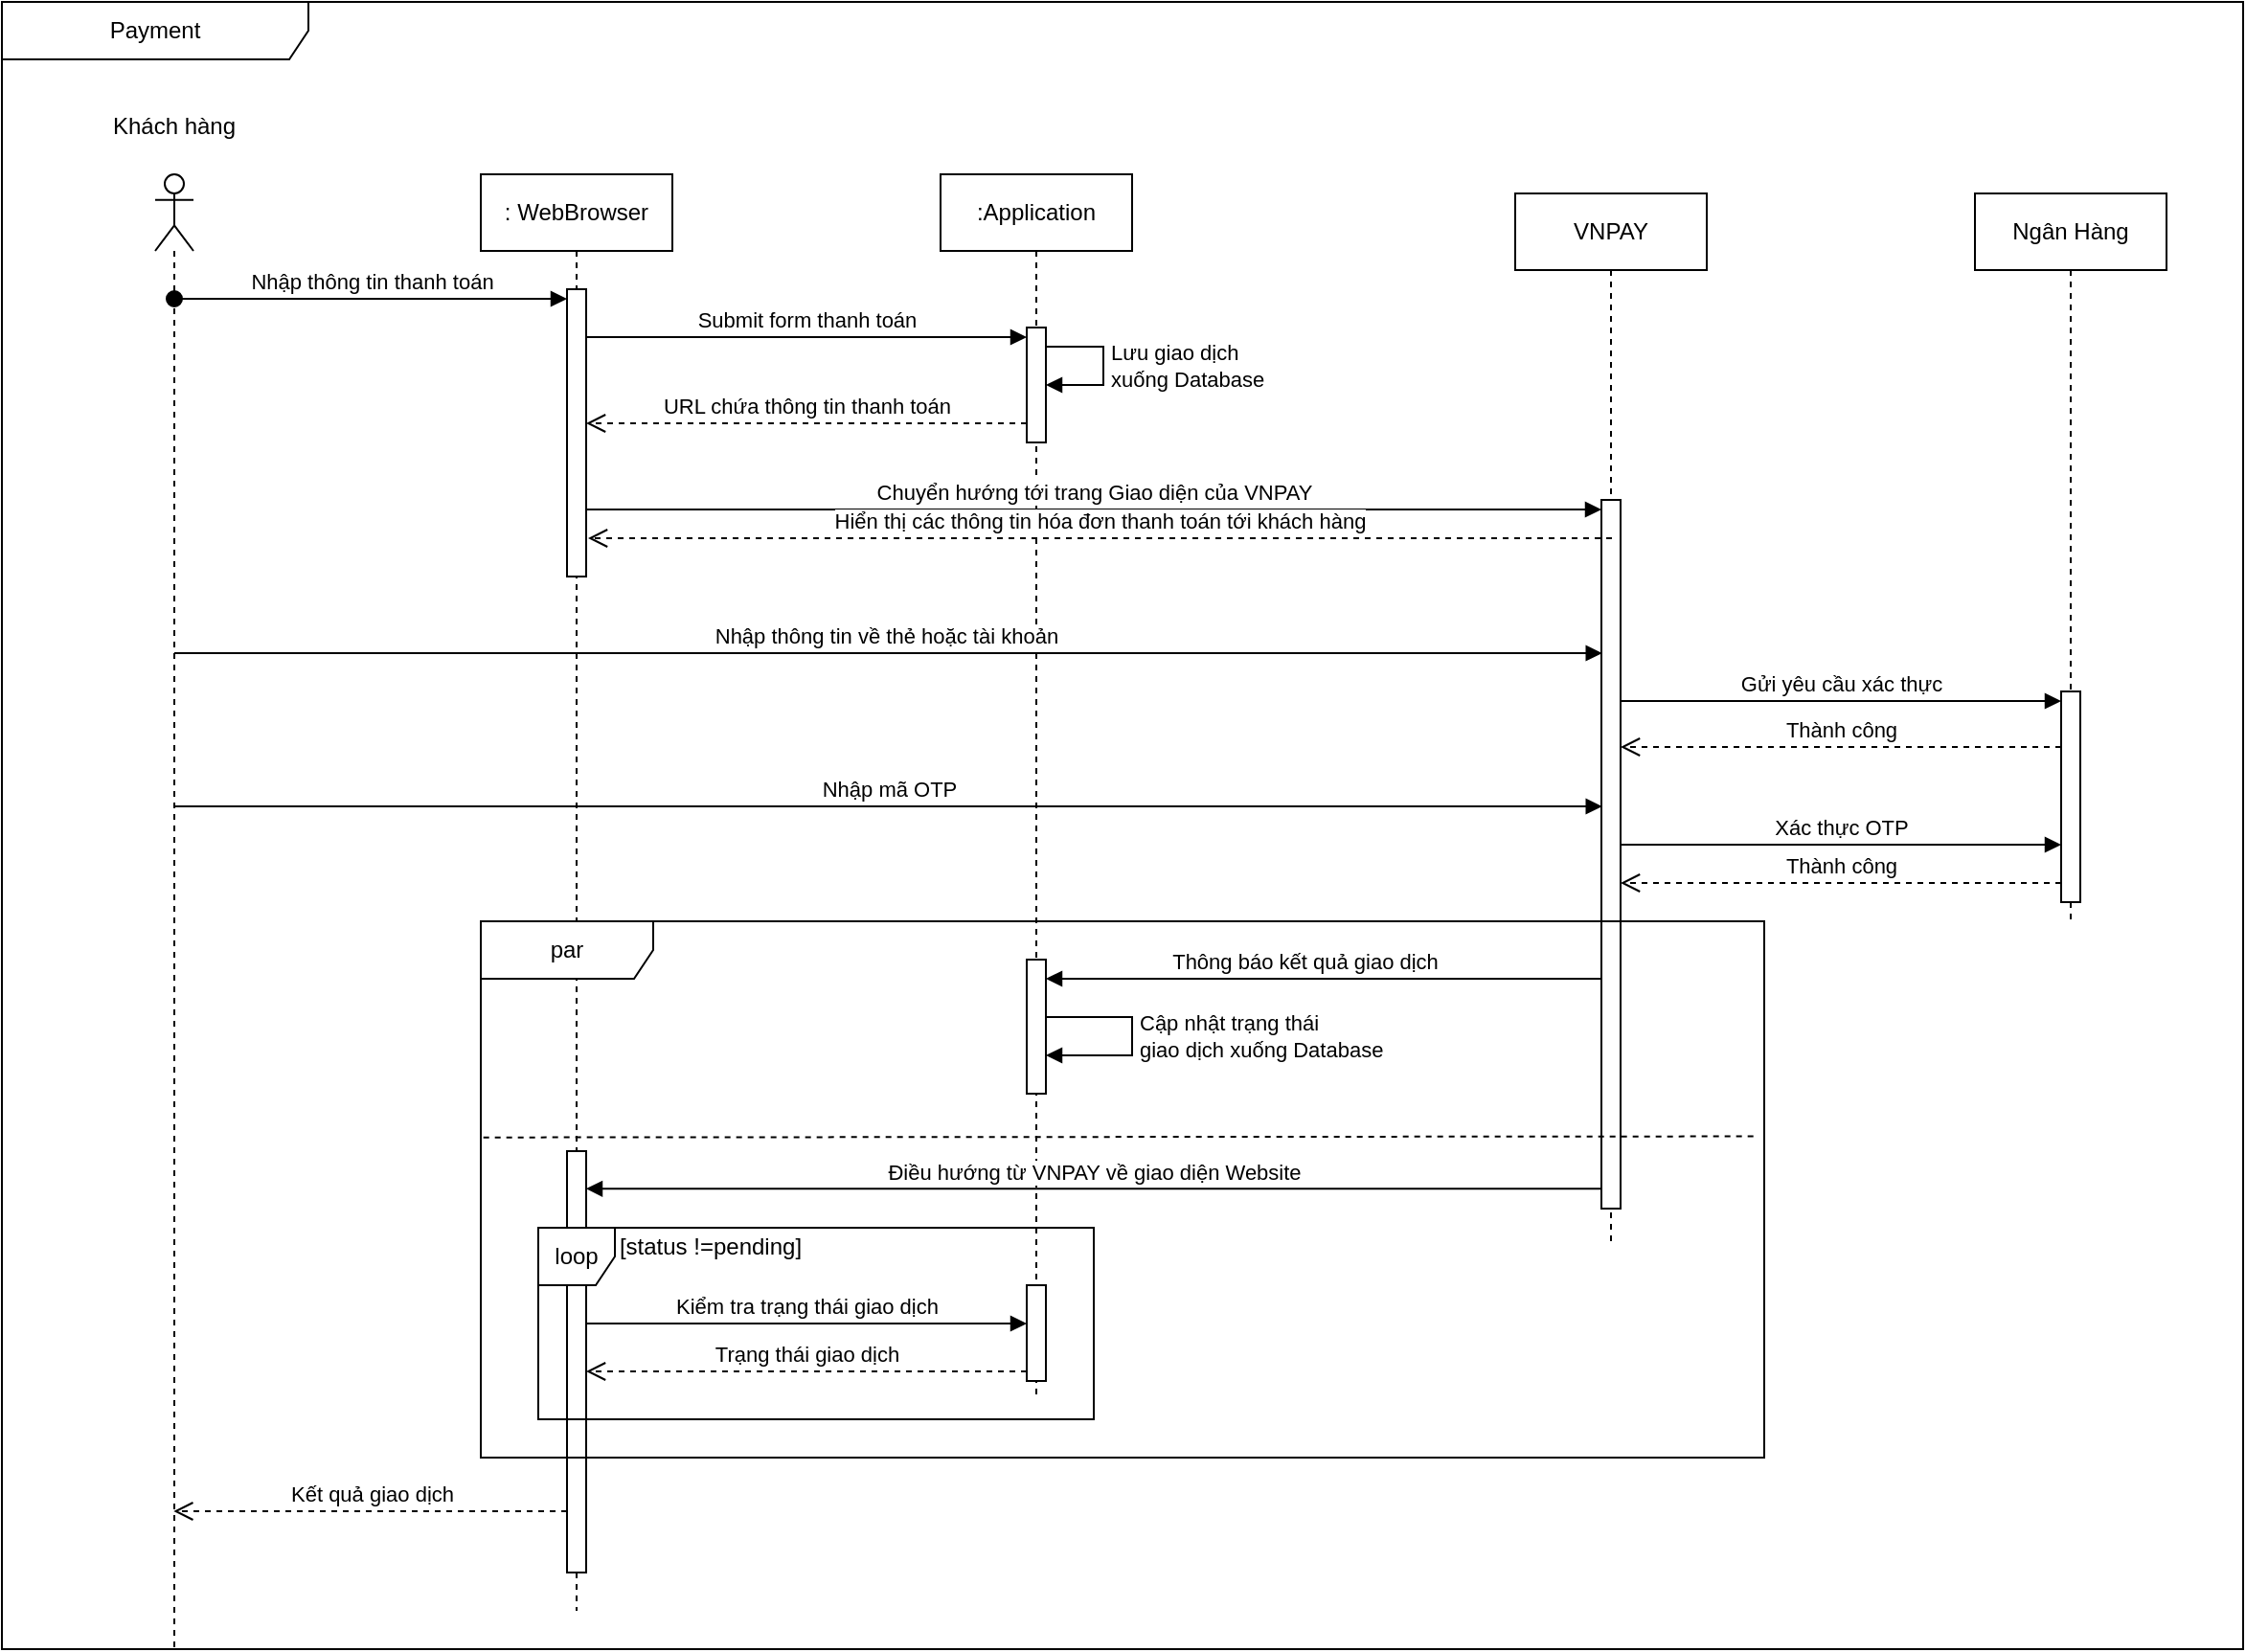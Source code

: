 <mxfile version="26.0.16">
  <diagram name="Page-1" id="2YBvvXClWsGukQMizWep">
    <mxGraphModel dx="1613" dy="776" grid="1" gridSize="10" guides="1" tooltips="1" connect="1" arrows="1" fold="1" page="1" pageScale="1" pageWidth="1600" pageHeight="1200" math="0" shadow="0">
      <root>
        <mxCell id="0" />
        <mxCell id="1" parent="0" />
        <mxCell id="XJS1gsRUVMk4cXpGDjSc-13" value=": WebBrowser" style="shape=umlLifeline;perimeter=lifelinePerimeter;whiteSpace=wrap;html=1;container=1;dropTarget=0;collapsible=0;recursiveResize=0;outlineConnect=0;portConstraint=eastwest;newEdgeStyle={&quot;edgeStyle&quot;:&quot;elbowEdgeStyle&quot;,&quot;elbow&quot;:&quot;vertical&quot;,&quot;curved&quot;:0,&quot;rounded&quot;:0};" vertex="1" parent="1">
          <mxGeometry x="480" y="190" width="100" height="750" as="geometry" />
        </mxCell>
        <mxCell id="XJS1gsRUVMk4cXpGDjSc-23" value="" style="html=1;points=[[0,0,0,0,5],[0,1,0,0,-5],[1,0,0,0,5],[1,1,0,0,-5]];perimeter=orthogonalPerimeter;outlineConnect=0;targetShapes=umlLifeline;portConstraint=eastwest;newEdgeStyle={&quot;curved&quot;:0,&quot;rounded&quot;:0};" vertex="1" parent="XJS1gsRUVMk4cXpGDjSc-13">
          <mxGeometry x="45" y="60" width="10" height="150" as="geometry" />
        </mxCell>
        <mxCell id="XJS1gsRUVMk4cXpGDjSc-68" value="" style="html=1;points=[[0,0,0,0,5],[0,1,0,0,-5],[1,0,0,0,5],[1,1,0,0,-5]];perimeter=orthogonalPerimeter;outlineConnect=0;targetShapes=umlLifeline;portConstraint=eastwest;newEdgeStyle={&quot;curved&quot;:0,&quot;rounded&quot;:0};" vertex="1" parent="XJS1gsRUVMk4cXpGDjSc-13">
          <mxGeometry x="45" y="510" width="10" height="220" as="geometry" />
        </mxCell>
        <mxCell id="XJS1gsRUVMk4cXpGDjSc-14" value=":Application" style="shape=umlLifeline;perimeter=lifelinePerimeter;whiteSpace=wrap;html=1;container=1;dropTarget=0;collapsible=0;recursiveResize=0;outlineConnect=0;portConstraint=eastwest;newEdgeStyle={&quot;edgeStyle&quot;:&quot;elbowEdgeStyle&quot;,&quot;elbow&quot;:&quot;vertical&quot;,&quot;curved&quot;:0,&quot;rounded&quot;:0};" vertex="1" parent="1">
          <mxGeometry x="720" y="190" width="100" height="640" as="geometry" />
        </mxCell>
        <mxCell id="XJS1gsRUVMk4cXpGDjSc-25" value="" style="html=1;points=[[0,0,0,0,5],[0,1,0,0,-5],[1,0,0,0,5],[1,1,0,0,-5]];perimeter=orthogonalPerimeter;outlineConnect=0;targetShapes=umlLifeline;portConstraint=eastwest;newEdgeStyle={&quot;curved&quot;:0,&quot;rounded&quot;:0};" vertex="1" parent="XJS1gsRUVMk4cXpGDjSc-14">
          <mxGeometry x="45" y="80" width="10" height="60" as="geometry" />
        </mxCell>
        <mxCell id="XJS1gsRUVMk4cXpGDjSc-29" value="Lưu giao dịch&lt;div&gt;xuống Database&lt;/div&gt;" style="html=1;align=left;spacingLeft=2;endArrow=block;rounded=0;edgeStyle=orthogonalEdgeStyle;curved=0;rounded=0;" edge="1" target="XJS1gsRUVMk4cXpGDjSc-25" parent="XJS1gsRUVMk4cXpGDjSc-14">
          <mxGeometry relative="1" as="geometry">
            <mxPoint x="55" y="90" as="sourcePoint" />
            <Array as="points">
              <mxPoint x="85" y="90" />
              <mxPoint x="85" y="110" />
            </Array>
            <mxPoint x="60" y="120" as="targetPoint" />
          </mxGeometry>
        </mxCell>
        <mxCell id="XJS1gsRUVMk4cXpGDjSc-62" value="" style="html=1;points=[[0,0,0,0,5],[0,1,0,0,-5],[1,0,0,0,5],[1,1,0,0,-5]];perimeter=orthogonalPerimeter;outlineConnect=0;targetShapes=umlLifeline;portConstraint=eastwest;newEdgeStyle={&quot;curved&quot;:0,&quot;rounded&quot;:0};" vertex="1" parent="XJS1gsRUVMk4cXpGDjSc-14">
          <mxGeometry x="45" y="410" width="10" height="70" as="geometry" />
        </mxCell>
        <mxCell id="XJS1gsRUVMk4cXpGDjSc-66" value="Cập nhật trạng thái&lt;div&gt;giao dịch xuống Database&lt;/div&gt;" style="html=1;align=left;spacingLeft=2;endArrow=block;rounded=0;edgeStyle=orthogonalEdgeStyle;curved=0;rounded=0;" edge="1" parent="XJS1gsRUVMk4cXpGDjSc-14">
          <mxGeometry relative="1" as="geometry">
            <mxPoint x="55" y="440" as="sourcePoint" />
            <Array as="points">
              <mxPoint x="100" y="440" />
              <mxPoint x="100" y="460" />
            </Array>
            <mxPoint x="55" y="460" as="targetPoint" />
            <mxPoint as="offset" />
          </mxGeometry>
        </mxCell>
        <mxCell id="XJS1gsRUVMk4cXpGDjSc-71" value="" style="html=1;points=[[0,0,0,0,5],[0,1,0,0,-5],[1,0,0,0,5],[1,1,0,0,-5]];perimeter=orthogonalPerimeter;outlineConnect=0;targetShapes=umlLifeline;portConstraint=eastwest;newEdgeStyle={&quot;curved&quot;:0,&quot;rounded&quot;:0};" vertex="1" parent="XJS1gsRUVMk4cXpGDjSc-14">
          <mxGeometry x="45" y="580" width="10" height="50" as="geometry" />
        </mxCell>
        <mxCell id="XJS1gsRUVMk4cXpGDjSc-15" value="VNPAY" style="shape=umlLifeline;perimeter=lifelinePerimeter;whiteSpace=wrap;html=1;container=1;dropTarget=0;collapsible=0;recursiveResize=0;outlineConnect=0;portConstraint=eastwest;newEdgeStyle={&quot;edgeStyle&quot;:&quot;elbowEdgeStyle&quot;,&quot;elbow&quot;:&quot;vertical&quot;,&quot;curved&quot;:0,&quot;rounded&quot;:0};" vertex="1" parent="1">
          <mxGeometry x="1020" y="200" width="100" height="550" as="geometry" />
        </mxCell>
        <mxCell id="XJS1gsRUVMk4cXpGDjSc-37" value="" style="html=1;points=[[0,0,0,0,5],[0,1,0,0,-5],[1,0,0,0,5],[1,1,0,0,-5]];perimeter=orthogonalPerimeter;outlineConnect=0;targetShapes=umlLifeline;portConstraint=eastwest;newEdgeStyle={&quot;curved&quot;:0,&quot;rounded&quot;:0};" vertex="1" parent="XJS1gsRUVMk4cXpGDjSc-15">
          <mxGeometry x="45" y="160" width="10" height="370" as="geometry" />
        </mxCell>
        <mxCell id="XJS1gsRUVMk4cXpGDjSc-47" value="Xác thực OTP" style="html=1;verticalAlign=bottom;endArrow=block;curved=0;rounded=0;" edge="1" parent="XJS1gsRUVMk4cXpGDjSc-15" target="XJS1gsRUVMk4cXpGDjSc-41">
          <mxGeometry relative="1" as="geometry">
            <mxPoint x="55" y="340" as="sourcePoint" />
            <mxPoint x="335" y="340" as="targetPoint" />
          </mxGeometry>
        </mxCell>
        <mxCell id="XJS1gsRUVMk4cXpGDjSc-16" value="Ngân Hàng" style="shape=umlLifeline;perimeter=lifelinePerimeter;whiteSpace=wrap;html=1;container=1;dropTarget=0;collapsible=0;recursiveResize=0;outlineConnect=0;portConstraint=eastwest;newEdgeStyle={&quot;edgeStyle&quot;:&quot;elbowEdgeStyle&quot;,&quot;elbow&quot;:&quot;vertical&quot;,&quot;curved&quot;:0,&quot;rounded&quot;:0};" vertex="1" parent="1">
          <mxGeometry x="1260" y="200" width="100" height="380" as="geometry" />
        </mxCell>
        <mxCell id="XJS1gsRUVMk4cXpGDjSc-41" value="" style="html=1;points=[[0,0,0,0,5],[0,1,0,0,-5],[1,0,0,0,5],[1,1,0,0,-5]];perimeter=orthogonalPerimeter;outlineConnect=0;targetShapes=umlLifeline;portConstraint=eastwest;newEdgeStyle={&quot;curved&quot;:0,&quot;rounded&quot;:0};" vertex="1" parent="XJS1gsRUVMk4cXpGDjSc-16">
          <mxGeometry x="45" y="260" width="10" height="110" as="geometry" />
        </mxCell>
        <mxCell id="XJS1gsRUVMk4cXpGDjSc-17" value="" style="shape=umlLifeline;perimeter=lifelinePerimeter;whiteSpace=wrap;html=1;container=1;dropTarget=0;collapsible=0;recursiveResize=0;outlineConnect=0;portConstraint=eastwest;newEdgeStyle={&quot;curved&quot;:0,&quot;rounded&quot;:0};participant=umlActor;" vertex="1" parent="1">
          <mxGeometry x="310" y="190" width="20" height="770" as="geometry" />
        </mxCell>
        <mxCell id="XJS1gsRUVMk4cXpGDjSc-24" value="Nhập thông tin thanh toán" style="html=1;verticalAlign=bottom;startArrow=oval;endArrow=block;startSize=8;curved=0;rounded=0;entryX=0;entryY=0;entryDx=0;entryDy=5;" edge="1" target="XJS1gsRUVMk4cXpGDjSc-23" parent="1" source="XJS1gsRUVMk4cXpGDjSc-17">
          <mxGeometry relative="1" as="geometry">
            <mxPoint x="660" y="75" as="sourcePoint" />
          </mxGeometry>
        </mxCell>
        <mxCell id="XJS1gsRUVMk4cXpGDjSc-27" value="Submit form thanh toán" style="html=1;verticalAlign=bottom;endArrow=block;curved=0;rounded=0;entryX=0;entryY=0;entryDx=0;entryDy=5;entryPerimeter=0;" edge="1" parent="1" source="XJS1gsRUVMk4cXpGDjSc-23" target="XJS1gsRUVMk4cXpGDjSc-25">
          <mxGeometry width="80" relative="1" as="geometry">
            <mxPoint x="730" y="110" as="sourcePoint" />
            <mxPoint x="810" y="110" as="targetPoint" />
          </mxGeometry>
        </mxCell>
        <mxCell id="XJS1gsRUVMk4cXpGDjSc-31" value="URL chứa thông tin thanh toán" style="html=1;verticalAlign=bottom;endArrow=open;dashed=1;endSize=8;curved=0;rounded=0;" edge="1" parent="1" source="XJS1gsRUVMk4cXpGDjSc-25" target="XJS1gsRUVMk4cXpGDjSc-23">
          <mxGeometry relative="1" as="geometry">
            <mxPoint x="680" y="290" as="sourcePoint" />
            <mxPoint x="600" y="290" as="targetPoint" />
            <Array as="points">
              <mxPoint x="650" y="320" />
            </Array>
          </mxGeometry>
        </mxCell>
        <mxCell id="XJS1gsRUVMk4cXpGDjSc-38" value="Chuyển hướng tới trang Giao diện của VNPAY" style="html=1;verticalAlign=bottom;endArrow=block;curved=0;rounded=0;entryX=0;entryY=0;entryDx=0;entryDy=5;" edge="1" target="XJS1gsRUVMk4cXpGDjSc-37" parent="1" source="XJS1gsRUVMk4cXpGDjSc-23">
          <mxGeometry relative="1" as="geometry">
            <mxPoint x="550" y="345" as="sourcePoint" />
          </mxGeometry>
        </mxCell>
        <mxCell id="XJS1gsRUVMk4cXpGDjSc-39" value="Hiển thị các thông tin hóa đơn thanh toán tới khách hàng" style="html=1;verticalAlign=bottom;endArrow=open;dashed=1;endSize=8;curved=0;rounded=0;" edge="1" parent="1">
          <mxGeometry relative="1" as="geometry">
            <mxPoint x="536" y="380" as="targetPoint" />
            <mxPoint x="1070.5" y="380" as="sourcePoint" />
          </mxGeometry>
        </mxCell>
        <mxCell id="XJS1gsRUVMk4cXpGDjSc-40" value="Nhập thông tin về thẻ hoặc tài khoản&amp;nbsp;" style="html=1;verticalAlign=bottom;endArrow=block;curved=0;rounded=0;" edge="1" parent="1">
          <mxGeometry x="0.001" width="80" relative="1" as="geometry">
            <mxPoint x="320.0" y="440" as="sourcePoint" />
            <mxPoint x="1065.37" y="440" as="targetPoint" />
            <mxPoint as="offset" />
          </mxGeometry>
        </mxCell>
        <mxCell id="XJS1gsRUVMk4cXpGDjSc-43" value="Thành công" style="html=1;verticalAlign=bottom;endArrow=open;dashed=1;endSize=8;curved=0;rounded=0;" edge="1" parent="1">
          <mxGeometry relative="1" as="geometry">
            <mxPoint x="1075.0" y="489" as="targetPoint" />
            <mxPoint x="1305.0" y="489" as="sourcePoint" />
          </mxGeometry>
        </mxCell>
        <mxCell id="XJS1gsRUVMk4cXpGDjSc-42" value="Gửi yêu cầu xác thực" style="html=1;verticalAlign=bottom;endArrow=block;curved=0;rounded=0;entryX=0;entryY=0;entryDx=0;entryDy=5;" edge="1" target="XJS1gsRUVMk4cXpGDjSc-41" parent="1" source="XJS1gsRUVMk4cXpGDjSc-37">
          <mxGeometry relative="1" as="geometry">
            <mxPoint x="1290" y="455" as="sourcePoint" />
          </mxGeometry>
        </mxCell>
        <mxCell id="XJS1gsRUVMk4cXpGDjSc-45" value="Nhập mã OTP" style="html=1;verticalAlign=bottom;endArrow=block;curved=0;rounded=0;" edge="1" parent="1">
          <mxGeometry x="0.001" width="80" relative="1" as="geometry">
            <mxPoint x="320.0" y="520" as="sourcePoint" />
            <mxPoint x="1065.37" y="520" as="targetPoint" />
            <mxPoint as="offset" />
          </mxGeometry>
        </mxCell>
        <mxCell id="XJS1gsRUVMk4cXpGDjSc-46" value="Thành công" style="html=1;verticalAlign=bottom;endArrow=open;dashed=1;endSize=8;curved=0;rounded=0;" edge="1" parent="1" source="XJS1gsRUVMk4cXpGDjSc-41">
          <mxGeometry relative="1" as="geometry">
            <mxPoint x="1075" y="560" as="targetPoint" />
            <mxPoint x="1300" y="560" as="sourcePoint" />
          </mxGeometry>
        </mxCell>
        <mxCell id="XJS1gsRUVMk4cXpGDjSc-64" value="Thông báo kết quả giao dịch" style="html=1;verticalAlign=bottom;endArrow=block;curved=0;rounded=0;" edge="1" parent="1">
          <mxGeometry x="0.069" width="80" relative="1" as="geometry">
            <mxPoint x="1065" y="610" as="sourcePoint" />
            <mxPoint x="775" y="610" as="targetPoint" />
            <mxPoint as="offset" />
          </mxGeometry>
        </mxCell>
        <mxCell id="XJS1gsRUVMk4cXpGDjSc-73" value="Trạng thái giao dịch" style="html=1;verticalAlign=bottom;endArrow=open;dashed=1;endSize=8;curved=0;rounded=0;exitX=0;exitY=1;exitDx=0;exitDy=-5;" edge="1" source="XJS1gsRUVMk4cXpGDjSc-71" parent="1" target="XJS1gsRUVMk4cXpGDjSc-68">
          <mxGeometry relative="1" as="geometry">
            <mxPoint x="695" y="795" as="targetPoint" />
          </mxGeometry>
        </mxCell>
        <mxCell id="XJS1gsRUVMk4cXpGDjSc-72" value="Kiểm tra trạng thái giao dịch" style="html=1;verticalAlign=bottom;endArrow=block;curved=0;rounded=0;entryX=0;entryY=0;entryDx=0;entryDy=5;" edge="1" parent="1">
          <mxGeometry relative="1" as="geometry">
            <mxPoint x="535" y="790" as="sourcePoint" />
            <mxPoint x="765" y="790" as="targetPoint" />
          </mxGeometry>
        </mxCell>
        <mxCell id="XJS1gsRUVMk4cXpGDjSc-74" value="Kết quả giao dịch" style="html=1;verticalAlign=bottom;endArrow=open;dashed=1;endSize=8;curved=0;rounded=0;" edge="1" parent="1">
          <mxGeometry relative="1" as="geometry">
            <mxPoint x="525" y="888" as="sourcePoint" />
            <mxPoint x="319.63" y="888" as="targetPoint" />
          </mxGeometry>
        </mxCell>
        <mxCell id="XJS1gsRUVMk4cXpGDjSc-75" value="loop" style="shape=umlFrame;whiteSpace=wrap;html=1;pointerEvents=0;width=40;height=30;" vertex="1" parent="1">
          <mxGeometry x="510" y="740" width="290" height="100" as="geometry" />
        </mxCell>
        <mxCell id="XJS1gsRUVMk4cXpGDjSc-77" value="par" style="shape=umlFrame;whiteSpace=wrap;html=1;pointerEvents=0;recursiveResize=0;container=1;collapsible=0;width=90;height=30;" vertex="1" parent="1">
          <mxGeometry x="480" y="580" width="670" height="280" as="geometry" />
        </mxCell>
        <mxCell id="XJS1gsRUVMk4cXpGDjSc-67" value="Điều hướng từ VNPAY về giao diện Website" style="html=1;verticalAlign=bottom;endArrow=block;curved=0;rounded=0;" edge="1" parent="XJS1gsRUVMk4cXpGDjSc-77">
          <mxGeometry width="80" relative="1" as="geometry">
            <mxPoint x="585" y="139.63" as="sourcePoint" />
            <mxPoint x="55" y="139.63" as="targetPoint" />
            <Array as="points">
              <mxPoint x="380" y="139.63" />
            </Array>
          </mxGeometry>
        </mxCell>
        <mxCell id="XJS1gsRUVMk4cXpGDjSc-76" value="[status !=pending]" style="text;html=1;align=center;verticalAlign=middle;whiteSpace=wrap;rounded=0;" vertex="1" parent="XJS1gsRUVMk4cXpGDjSc-77">
          <mxGeometry x="70" y="160" width="100" height="20" as="geometry" />
        </mxCell>
        <mxCell id="XJS1gsRUVMk4cXpGDjSc-79" value="" style="endArrow=none;dashed=1;html=1;rounded=0;entryX=0.995;entryY=0.401;entryDx=0;entryDy=0;entryPerimeter=0;exitX=0.002;exitY=0.403;exitDx=0;exitDy=0;exitPerimeter=0;" edge="1" parent="1" source="XJS1gsRUVMk4cXpGDjSc-77" target="XJS1gsRUVMk4cXpGDjSc-77">
          <mxGeometry width="50" height="50" relative="1" as="geometry">
            <mxPoint x="490" y="695" as="sourcePoint" />
            <mxPoint x="540" y="600" as="targetPoint" />
          </mxGeometry>
        </mxCell>
        <mxCell id="XJS1gsRUVMk4cXpGDjSc-80" value="Khách hàng" style="text;html=1;align=center;verticalAlign=middle;whiteSpace=wrap;rounded=0;" vertex="1" parent="1">
          <mxGeometry x="275" y="150" width="90" height="30" as="geometry" />
        </mxCell>
        <mxCell id="XJS1gsRUVMk4cXpGDjSc-81" value="Payment" style="shape=umlFrame;whiteSpace=wrap;html=1;pointerEvents=0;recursiveResize=0;container=1;collapsible=0;width=160;" vertex="1" parent="1">
          <mxGeometry x="230" y="100" width="1170" height="860" as="geometry" />
        </mxCell>
      </root>
    </mxGraphModel>
  </diagram>
</mxfile>
